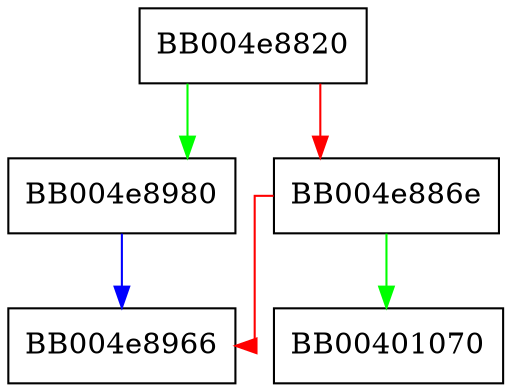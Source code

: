 digraph dtls1_retransmit_message {
  node [shape="box"];
  graph [splines=ortho];
  BB004e8820 -> BB004e8980 [color="green"];
  BB004e8820 -> BB004e886e [color="red"];
  BB004e886e -> BB00401070 [color="green"];
  BB004e886e -> BB004e8966 [color="red"];
  BB004e8980 -> BB004e8966 [color="blue"];
}
